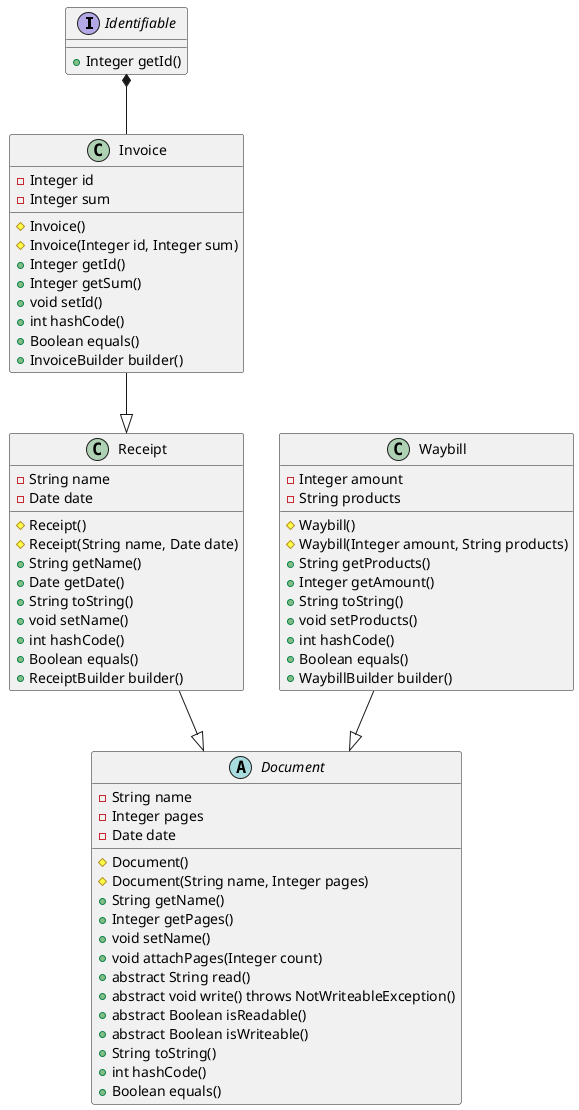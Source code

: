 @startuml

interface Identifiable {
    + Integer getId()
}
abstract class Document {
    - String name
    - Integer pages
    - Date date
    # Document()
    # Document(String name, Integer pages)
    + String getName()
    + Integer getPages()
    + void setName()
    + void attachPages(Integer count)
    + abstract String read()
    + abstract void write() throws NotWriteableException()
    + abstract Boolean isReadable()
    + abstract Boolean isWriteable()
    + String toString()
    + int hashCode()
    + Boolean equals()
}
class Waybill{
    - Integer amount
    - String products
    # Waybill()
    # Waybill(Integer amount, String products)
    + String getProducts()
    + Integer getAmount()
    + String toString()
    + void setProducts()
    + int hashCode()
    + Boolean equals()
    + WaybillBuilder builder()
}
class Receipt {
    - String name
    - Date date
    # Receipt()
    # Receipt(String name, Date date)
    + String getName()
    + Date getDate()
    + String toString()
    + void setName()
    + int hashCode()
    + Boolean equals()
    + ReceiptBuilder builder()
}
class Invoice {
    - Integer id
    - Integer sum
    # Invoice()
    # Invoice(Integer id, Integer sum)
    + Integer getId()
    + Integer getSum()
    + void setId()
    + int hashCode()
    + Boolean equals()
    + InvoiceBuilder builder()
}

Invoice --|> Receipt
Receipt--|> Document
Waybill --|> Document
Identifiable *-- Invoice
@enduml